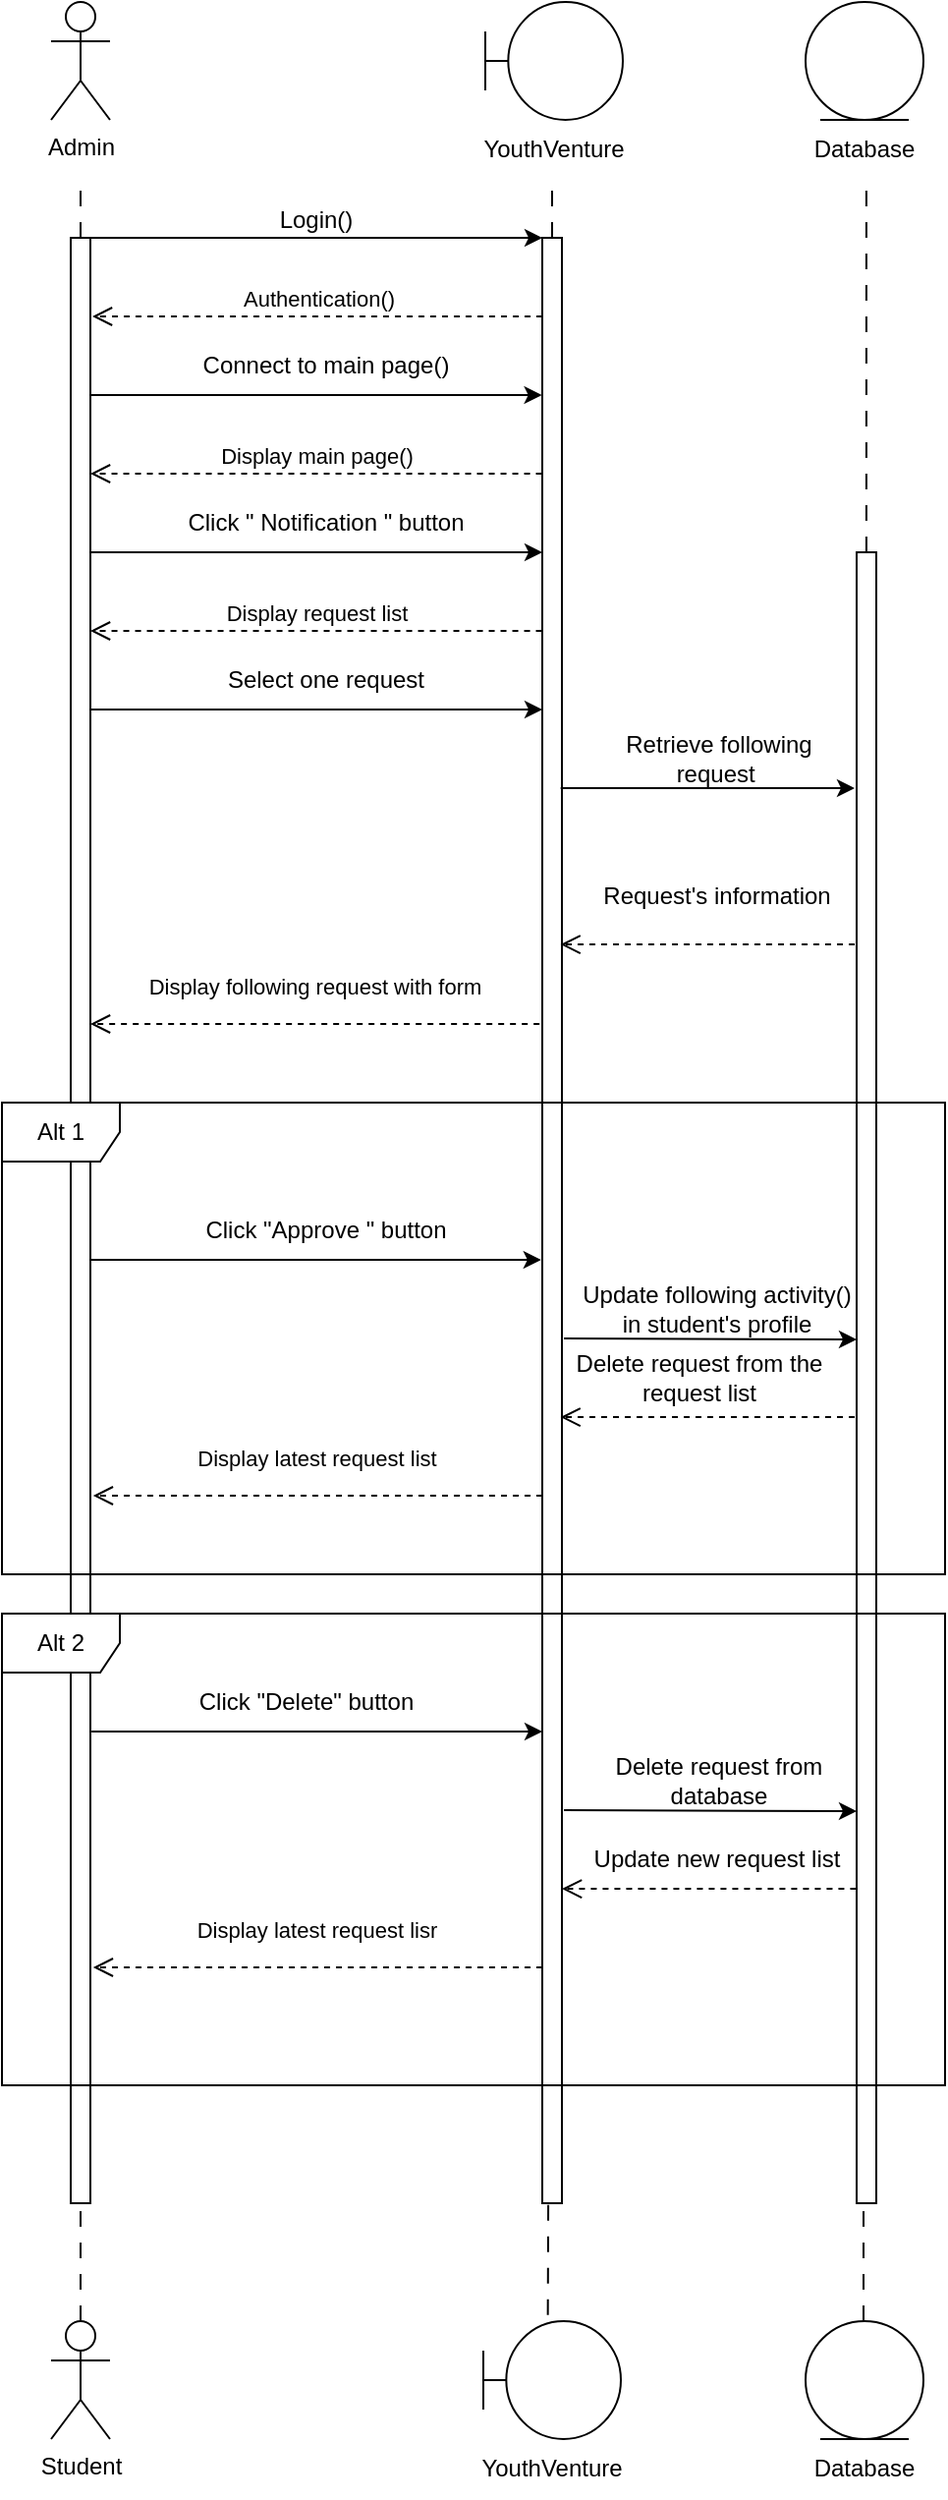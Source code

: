 <mxfile version="22.1.3" type="github">
  <diagram name="Page-1" id="J7j7B-c2FwXUvO951Rl7">
    <mxGraphModel dx="1050" dy="574" grid="1" gridSize="10" guides="1" tooltips="1" connect="1" arrows="1" fold="1" page="1" pageScale="1" pageWidth="850" pageHeight="1100" math="0" shadow="0">
      <root>
        <mxCell id="0" />
        <mxCell id="1" parent="0" />
        <mxCell id="KXjiVAIvMRZ552SahkC5-2" value="Admin" style="shape=umlActor;verticalLabelPosition=bottom;verticalAlign=top;html=1;" parent="1" vertex="1">
          <mxGeometry x="65" y="80" width="30" height="60" as="geometry" />
        </mxCell>
        <mxCell id="KXjiVAIvMRZ552SahkC5-6" value="" style="group" parent="1" vertex="1" connectable="0">
          <mxGeometry x="286" y="80" width="70" height="90" as="geometry" />
        </mxCell>
        <mxCell id="KXjiVAIvMRZ552SahkC5-4" value="" style="shape=umlBoundary;whiteSpace=wrap;html=1;" parent="KXjiVAIvMRZ552SahkC5-6" vertex="1">
          <mxGeometry width="70" height="60" as="geometry" />
        </mxCell>
        <mxCell id="KXjiVAIvMRZ552SahkC5-5" value="YouthVenture" style="text;html=1;strokeColor=none;fillColor=none;align=center;verticalAlign=middle;whiteSpace=wrap;rounded=0;" parent="KXjiVAIvMRZ552SahkC5-6" vertex="1">
          <mxGeometry x="5" y="60" width="60" height="30" as="geometry" />
        </mxCell>
        <mxCell id="KXjiVAIvMRZ552SahkC5-7" value="" style="ellipse;shape=umlEntity;whiteSpace=wrap;html=1;" parent="1" vertex="1">
          <mxGeometry x="449" y="80" width="60" height="60" as="geometry" />
        </mxCell>
        <mxCell id="KXjiVAIvMRZ552SahkC5-8" value="Database" style="text;html=1;strokeColor=none;fillColor=none;align=center;verticalAlign=middle;whiteSpace=wrap;rounded=0;" parent="1" vertex="1">
          <mxGeometry x="449" y="140" width="60" height="30" as="geometry" />
        </mxCell>
        <mxCell id="KXjiVAIvMRZ552SahkC5-9" value="" style="endArrow=none;dashed=1;html=1;rounded=0;strokeWidth=1;dashPattern=8 8;" parent="1" source="KXjiVAIvMRZ552SahkC5-14" edge="1">
          <mxGeometry width="50" height="50" relative="1" as="geometry">
            <mxPoint x="79.5" y="670" as="sourcePoint" />
            <mxPoint x="80" y="170" as="targetPoint" />
          </mxGeometry>
        </mxCell>
        <mxCell id="KXjiVAIvMRZ552SahkC5-11" value="" style="endArrow=none;dashed=1;html=1;rounded=0;strokeWidth=1;dashPattern=8 8;" parent="1" source="KXjiVAIvMRZ552SahkC5-16" edge="1">
          <mxGeometry width="50" height="50" relative="1" as="geometry">
            <mxPoint x="320.74" y="670" as="sourcePoint" />
            <mxPoint x="320" y="170" as="targetPoint" />
          </mxGeometry>
        </mxCell>
        <mxCell id="KXjiVAIvMRZ552SahkC5-12" value="" style="endArrow=none;dashed=1;html=1;rounded=0;strokeWidth=1;dashPattern=8 8;entryX=0.516;entryY=1.043;entryDx=0;entryDy=0;entryPerimeter=0;" parent="1" source="KXjiVAIvMRZ552SahkC5-31" target="KXjiVAIvMRZ552SahkC5-8" edge="1">
          <mxGeometry width="50" height="50" relative="1" as="geometry">
            <mxPoint x="478.74" y="670" as="sourcePoint" />
            <mxPoint x="478.74" y="170" as="targetPoint" />
          </mxGeometry>
        </mxCell>
        <mxCell id="KXjiVAIvMRZ552SahkC5-15" value="" style="endArrow=none;dashed=1;html=1;rounded=0;strokeWidth=1;dashPattern=8 8;" parent="1" source="KXjiVAIvMRZ552SahkC5-62" target="KXjiVAIvMRZ552SahkC5-14" edge="1">
          <mxGeometry width="50" height="50" relative="1" as="geometry">
            <mxPoint x="80" y="960" as="sourcePoint" />
            <mxPoint x="79.5" y="170" as="targetPoint" />
          </mxGeometry>
        </mxCell>
        <mxCell id="KXjiVAIvMRZ552SahkC5-14" value="" style="rounded=0;whiteSpace=wrap;html=1;" parent="1" vertex="1">
          <mxGeometry x="75" y="200" width="10" height="1000" as="geometry" />
        </mxCell>
        <mxCell id="KXjiVAIvMRZ552SahkC5-17" value="" style="endArrow=none;dashed=1;html=1;rounded=0;strokeWidth=1;dashPattern=8 8;exitX=0.469;exitY=-0.053;exitDx=0;exitDy=0;exitPerimeter=0;" parent="1" source="KXjiVAIvMRZ552SahkC5-64" target="KXjiVAIvMRZ552SahkC5-16" edge="1">
          <mxGeometry width="50" height="50" relative="1" as="geometry">
            <mxPoint x="320" y="960" as="sourcePoint" />
            <mxPoint x="320.74" y="170" as="targetPoint" />
          </mxGeometry>
        </mxCell>
        <mxCell id="KXjiVAIvMRZ552SahkC5-16" value="" style="rounded=0;whiteSpace=wrap;html=1;" parent="1" vertex="1">
          <mxGeometry x="315" y="200" width="10" height="1000" as="geometry" />
        </mxCell>
        <mxCell id="KXjiVAIvMRZ552SahkC5-19" value="" style="endArrow=classic;html=1;rounded=0;exitX=1;exitY=0;exitDx=0;exitDy=0;entryX=0;entryY=0;entryDx=0;entryDy=0;" parent="1" source="KXjiVAIvMRZ552SahkC5-14" target="KXjiVAIvMRZ552SahkC5-16" edge="1">
          <mxGeometry width="50" height="50" relative="1" as="geometry">
            <mxPoint x="270" y="390" as="sourcePoint" />
            <mxPoint x="320" y="340" as="targetPoint" />
          </mxGeometry>
        </mxCell>
        <mxCell id="KXjiVAIvMRZ552SahkC5-20" value="Login()" style="text;html=1;strokeColor=none;fillColor=none;align=center;verticalAlign=middle;whiteSpace=wrap;rounded=0;" parent="1" vertex="1">
          <mxGeometry x="170" y="176" width="60" height="30" as="geometry" />
        </mxCell>
        <mxCell id="KXjiVAIvMRZ552SahkC5-25" value="Authentication()" style="html=1;verticalAlign=bottom;endArrow=open;dashed=1;endSize=8;curved=0;rounded=0;entryX=1.019;entryY=0.055;entryDx=0;entryDy=0;entryPerimeter=0;movable=1;resizable=1;rotatable=1;deletable=1;editable=1;locked=0;connectable=1;exitX=-0.081;exitY=0.055;exitDx=0;exitDy=0;exitPerimeter=0;" parent="1" edge="1">
          <mxGeometry x="-0.002" relative="1" as="geometry">
            <mxPoint x="86.0" y="240.0" as="targetPoint" />
            <mxPoint x="315.0" y="240.0" as="sourcePoint" />
            <mxPoint as="offset" />
          </mxGeometry>
        </mxCell>
        <mxCell id="KXjiVAIvMRZ552SahkC5-26" value="" style="endArrow=classic;html=1;rounded=0;exitX=1.019;exitY=0.109;exitDx=0;exitDy=0;exitPerimeter=0;movable=1;resizable=1;rotatable=1;deletable=1;editable=1;locked=0;connectable=1;entryX=-0.019;entryY=0.109;entryDx=0;entryDy=0;entryPerimeter=0;" parent="1" edge="1">
          <mxGeometry width="50" height="50" relative="1" as="geometry">
            <mxPoint x="85.19" y="280" as="sourcePoint" />
            <mxPoint x="314.81" y="280" as="targetPoint" />
          </mxGeometry>
        </mxCell>
        <mxCell id="KXjiVAIvMRZ552SahkC5-27" value="Connect to main page()" style="text;html=1;strokeColor=none;fillColor=none;align=center;verticalAlign=middle;whiteSpace=wrap;rounded=0;movable=1;resizable=1;rotatable=1;deletable=1;editable=1;locked=0;connectable=1;" parent="1" vertex="1">
          <mxGeometry x="135" y="250" width="140" height="30" as="geometry" />
        </mxCell>
        <mxCell id="KXjiVAIvMRZ552SahkC5-28" value="Display main page()" style="html=1;verticalAlign=bottom;endArrow=open;dashed=1;endSize=8;curved=0;rounded=0;entryX=1.004;entryY=0.164;entryDx=0;entryDy=0;entryPerimeter=0;movable=1;resizable=1;rotatable=1;deletable=1;editable=1;locked=0;connectable=1;exitX=-0.019;exitY=0.164;exitDx=0;exitDy=0;exitPerimeter=0;" parent="1" edge="1">
          <mxGeometry relative="1" as="geometry">
            <mxPoint x="85.0" y="320" as="targetPoint" />
            <mxPoint x="314.77" y="320" as="sourcePoint" />
          </mxGeometry>
        </mxCell>
        <mxCell id="KXjiVAIvMRZ552SahkC5-29" value="" style="endArrow=classic;html=1;rounded=0;exitX=0.997;exitY=0.219;exitDx=0;exitDy=0;entryX=-0.029;entryY=0.219;entryDx=0;entryDy=0;exitPerimeter=0;entryPerimeter=0;movable=1;resizable=1;rotatable=1;deletable=1;editable=1;locked=0;connectable=1;" parent="1" edge="1">
          <mxGeometry width="50" height="50" relative="1" as="geometry">
            <mxPoint x="85.26" y="360.0" as="sourcePoint" />
            <mxPoint x="315.0" y="360.0" as="targetPoint" />
          </mxGeometry>
        </mxCell>
        <mxCell id="KXjiVAIvMRZ552SahkC5-30" value="Click &quot; Notification &quot; button" style="text;html=1;strokeColor=none;fillColor=none;align=center;verticalAlign=middle;whiteSpace=wrap;rounded=0;movable=1;resizable=1;rotatable=1;deletable=1;editable=1;locked=0;connectable=1;" parent="1" vertex="1">
          <mxGeometry x="95" y="330" width="220" height="30" as="geometry" />
        </mxCell>
        <mxCell id="KXjiVAIvMRZ552SahkC5-31" value="" style="rounded=0;whiteSpace=wrap;html=1;" parent="1" vertex="1">
          <mxGeometry x="475" y="360" width="10" height="840" as="geometry" />
        </mxCell>
        <mxCell id="KXjiVAIvMRZ552SahkC5-33" value="" style="endArrow=classic;html=1;rounded=0;entryX=0;entryY=0;entryDx=0;entryDy=0;exitX=1.034;exitY=0.274;exitDx=0;exitDy=0;exitPerimeter=0;" parent="1" edge="1">
          <mxGeometry width="50" height="50" relative="1" as="geometry">
            <mxPoint x="324.34" y="480.02" as="sourcePoint" />
            <mxPoint x="474" y="480.0" as="targetPoint" />
          </mxGeometry>
        </mxCell>
        <mxCell id="KXjiVAIvMRZ552SahkC5-34" value="Retrieve following request&amp;nbsp;" style="text;html=1;strokeColor=none;fillColor=none;align=center;verticalAlign=middle;whiteSpace=wrap;rounded=0;" parent="1" vertex="1">
          <mxGeometry x="335" y="450" width="140" height="30" as="geometry" />
        </mxCell>
        <mxCell id="KXjiVAIvMRZ552SahkC5-42" value="" style="html=1;verticalAlign=bottom;endArrow=open;dashed=1;endSize=8;curved=0;rounded=0;exitX=0;exitY=1;exitDx=0;exitDy=0;entryX=1.028;entryY=0.548;entryDx=0;entryDy=0;entryPerimeter=0;" parent="1" edge="1">
          <mxGeometry x="-0.011" y="-10" relative="1" as="geometry">
            <mxPoint x="324.28" y="559.54" as="targetPoint" />
            <mxPoint x="474" y="559.5" as="sourcePoint" />
            <mxPoint as="offset" />
          </mxGeometry>
        </mxCell>
        <mxCell id="KXjiVAIvMRZ552SahkC5-43" value="Display following request with form" style="html=1;verticalAlign=bottom;endArrow=open;dashed=1;endSize=8;curved=0;rounded=0;entryX=1.124;entryY=0.603;entryDx=0;entryDy=0;entryPerimeter=0;movable=1;resizable=1;rotatable=1;deletable=1;editable=1;locked=0;connectable=1;exitX=-0.018;exitY=0.603;exitDx=0;exitDy=0;exitPerimeter=0;" parent="1" edge="1">
          <mxGeometry x="0.006" y="-10" relative="1" as="geometry">
            <mxPoint x="85" y="600" as="targetPoint" />
            <mxPoint x="313.58" y="600" as="sourcePoint" />
            <mxPoint as="offset" />
          </mxGeometry>
        </mxCell>
        <mxCell id="KXjiVAIvMRZ552SahkC5-63" value="" style="group" parent="1" vertex="1" connectable="0">
          <mxGeometry x="285" y="1260" width="70" height="90" as="geometry" />
        </mxCell>
        <mxCell id="KXjiVAIvMRZ552SahkC5-64" value="" style="shape=umlBoundary;whiteSpace=wrap;html=1;" parent="KXjiVAIvMRZ552SahkC5-63" vertex="1">
          <mxGeometry width="70" height="60" as="geometry" />
        </mxCell>
        <mxCell id="KXjiVAIvMRZ552SahkC5-65" value="YouthVenture" style="text;html=1;strokeColor=none;fillColor=none;align=center;verticalAlign=middle;whiteSpace=wrap;rounded=0;" parent="KXjiVAIvMRZ552SahkC5-63" vertex="1">
          <mxGeometry x="5" y="60" width="60" height="30" as="geometry" />
        </mxCell>
        <mxCell id="KXjiVAIvMRZ552SahkC5-67" value="Database" style="text;html=1;strokeColor=none;fillColor=none;align=center;verticalAlign=middle;whiteSpace=wrap;rounded=0;" parent="1" vertex="1">
          <mxGeometry x="449" y="1320" width="60" height="30" as="geometry" />
        </mxCell>
        <mxCell id="KXjiVAIvMRZ552SahkC5-62" value="Student" style="shape=umlActor;verticalLabelPosition=bottom;verticalAlign=top;html=1;" parent="1" vertex="1">
          <mxGeometry x="65" y="1260" width="30" height="60" as="geometry" />
        </mxCell>
        <mxCell id="KXjiVAIvMRZ552SahkC5-66" value="" style="ellipse;shape=umlEntity;whiteSpace=wrap;html=1;" parent="1" vertex="1">
          <mxGeometry x="449" y="1260" width="60" height="60" as="geometry" />
        </mxCell>
        <mxCell id="OP1_KW03O0YiUZWjW9zB-6" value="Request&#39;s information" style="text;html=1;strokeColor=none;fillColor=none;align=center;verticalAlign=middle;whiteSpace=wrap;rounded=0;" parent="1" vertex="1">
          <mxGeometry x="334" y="520" width="140" height="30" as="geometry" />
        </mxCell>
        <mxCell id="OP1_KW03O0YiUZWjW9zB-7" value="Click &quot;Approve &quot; button" style="text;html=1;strokeColor=none;fillColor=none;align=center;verticalAlign=middle;whiteSpace=wrap;rounded=0;movable=1;resizable=1;rotatable=1;deletable=1;editable=1;locked=0;connectable=1;" parent="1" vertex="1">
          <mxGeometry x="95" y="690" width="220" height="30" as="geometry" />
        </mxCell>
        <mxCell id="OP1_KW03O0YiUZWjW9zB-8" value="" style="endArrow=classic;html=1;rounded=0;exitX=1.02;exitY=0.712;exitDx=0;exitDy=0;exitPerimeter=0;entryX=-0.04;entryY=0.712;entryDx=0;entryDy=0;entryPerimeter=0;movable=1;resizable=1;rotatable=1;deletable=1;editable=1;locked=0;connectable=1;" parent="1" edge="1">
          <mxGeometry width="50" height="50" relative="1" as="geometry">
            <mxPoint x="85.0" y="720" as="sourcePoint" />
            <mxPoint x="314.4" y="720" as="targetPoint" />
          </mxGeometry>
        </mxCell>
        <mxCell id="OP1_KW03O0YiUZWjW9zB-9" value="Update following activity() in student&#39;s profile" style="text;html=1;strokeColor=none;fillColor=none;align=center;verticalAlign=middle;whiteSpace=wrap;rounded=0;" parent="1" vertex="1">
          <mxGeometry x="334" y="730" width="140" height="30" as="geometry" />
        </mxCell>
        <mxCell id="OP1_KW03O0YiUZWjW9zB-10" value="" style="endArrow=classic;html=1;rounded=0;entryX=0;entryY=0;entryDx=0;entryDy=0;movable=1;resizable=1;rotatable=1;deletable=1;editable=1;locked=0;connectable=1;exitX=1;exitY=0.739;exitDx=0;exitDy=0;exitPerimeter=0;" parent="1" edge="1">
          <mxGeometry width="50" height="50" relative="1" as="geometry">
            <mxPoint x="326" y="760" as="sourcePoint" />
            <mxPoint x="475" y="760.53" as="targetPoint" />
          </mxGeometry>
        </mxCell>
        <mxCell id="OP1_KW03O0YiUZWjW9zB-21" value="Display request list" style="html=1;verticalAlign=bottom;endArrow=open;dashed=1;endSize=8;curved=0;rounded=0;entryX=1.004;entryY=0.164;entryDx=0;entryDy=0;entryPerimeter=0;movable=1;resizable=1;rotatable=1;deletable=1;editable=1;locked=0;connectable=1;exitX=-0.019;exitY=0.164;exitDx=0;exitDy=0;exitPerimeter=0;" parent="1" edge="1">
          <mxGeometry relative="1" as="geometry">
            <mxPoint x="85.0" y="400" as="targetPoint" />
            <mxPoint x="314.77" y="400" as="sourcePoint" />
          </mxGeometry>
        </mxCell>
        <mxCell id="OP1_KW03O0YiUZWjW9zB-22" value="" style="endArrow=classic;html=1;rounded=0;exitX=1.019;exitY=0.109;exitDx=0;exitDy=0;exitPerimeter=0;movable=1;resizable=1;rotatable=1;deletable=1;editable=1;locked=0;connectable=1;entryX=-0.019;entryY=0.109;entryDx=0;entryDy=0;entryPerimeter=0;" parent="1" edge="1">
          <mxGeometry width="50" height="50" relative="1" as="geometry">
            <mxPoint x="85.38" y="440" as="sourcePoint" />
            <mxPoint x="315.0" y="440" as="targetPoint" />
          </mxGeometry>
        </mxCell>
        <mxCell id="OP1_KW03O0YiUZWjW9zB-23" value="Select one request" style="text;html=1;strokeColor=none;fillColor=none;align=center;verticalAlign=middle;whiteSpace=wrap;rounded=0;movable=1;resizable=1;rotatable=1;deletable=1;editable=1;locked=0;connectable=1;" parent="1" vertex="1">
          <mxGeometry x="95" y="410" width="220" height="30" as="geometry" />
        </mxCell>
        <mxCell id="OP1_KW03O0YiUZWjW9zB-26" value="" style="html=1;verticalAlign=bottom;endArrow=open;dashed=1;endSize=8;curved=0;rounded=0;exitX=0;exitY=1;exitDx=0;exitDy=0;entryX=1.028;entryY=0.548;entryDx=0;entryDy=0;entryPerimeter=0;" parent="1" edge="1">
          <mxGeometry x="-0.011" y="-10" relative="1" as="geometry">
            <mxPoint x="324.28" y="800.04" as="targetPoint" />
            <mxPoint x="474" y="800.0" as="sourcePoint" />
            <mxPoint as="offset" />
          </mxGeometry>
        </mxCell>
        <mxCell id="OP1_KW03O0YiUZWjW9zB-27" value="Delete request from the request list" style="text;html=1;strokeColor=none;fillColor=none;align=center;verticalAlign=middle;whiteSpace=wrap;rounded=0;" parent="1" vertex="1">
          <mxGeometry x="325" y="765" width="140" height="30" as="geometry" />
        </mxCell>
        <mxCell id="PbRG25bCqrx1Viw7rPLy-2" value="Alt 1" style="shape=umlFrame;whiteSpace=wrap;html=1;pointerEvents=0;" vertex="1" parent="1">
          <mxGeometry x="40" y="640" width="480" height="240" as="geometry" />
        </mxCell>
        <mxCell id="PbRG25bCqrx1Viw7rPLy-4" value="Display latest request list" style="html=1;verticalAlign=bottom;endArrow=open;dashed=1;endSize=8;curved=0;rounded=0;entryX=1.124;entryY=0.603;entryDx=0;entryDy=0;entryPerimeter=0;movable=1;resizable=1;rotatable=1;deletable=1;editable=1;locked=0;connectable=1;exitX=-0.018;exitY=0.603;exitDx=0;exitDy=0;exitPerimeter=0;" edge="1" parent="1">
          <mxGeometry x="0.006" y="-10" relative="1" as="geometry">
            <mxPoint x="86.42" y="840" as="targetPoint" />
            <mxPoint x="315.0" y="840" as="sourcePoint" />
            <mxPoint as="offset" />
          </mxGeometry>
        </mxCell>
        <mxCell id="PbRG25bCqrx1Viw7rPLy-5" value="Alt 2" style="shape=umlFrame;whiteSpace=wrap;html=1;pointerEvents=0;" vertex="1" parent="1">
          <mxGeometry x="40" y="900" width="480" height="240" as="geometry" />
        </mxCell>
        <mxCell id="PbRG25bCqrx1Viw7rPLy-7" value="" style="endArrow=none;dashed=1;html=1;rounded=0;strokeWidth=1;dashPattern=8 8;" edge="1" parent="1">
          <mxGeometry width="50" height="50" relative="1" as="geometry">
            <mxPoint x="478.5" y="1260" as="sourcePoint" />
            <mxPoint x="478.5" y="1200" as="targetPoint" />
          </mxGeometry>
        </mxCell>
        <mxCell id="PbRG25bCqrx1Viw7rPLy-8" value="Click &quot;Delete&quot; button" style="text;html=1;strokeColor=none;fillColor=none;align=center;verticalAlign=middle;whiteSpace=wrap;rounded=0;movable=1;resizable=1;rotatable=1;deletable=1;editable=1;locked=0;connectable=1;" vertex="1" parent="1">
          <mxGeometry x="85" y="930" width="220" height="30" as="geometry" />
        </mxCell>
        <mxCell id="PbRG25bCqrx1Viw7rPLy-9" value="" style="endArrow=classic;html=1;rounded=0;exitX=1.02;exitY=0.712;exitDx=0;exitDy=0;exitPerimeter=0;entryX=-0.04;entryY=0.712;entryDx=0;entryDy=0;entryPerimeter=0;movable=1;resizable=1;rotatable=1;deletable=1;editable=1;locked=0;connectable=1;" edge="1" parent="1">
          <mxGeometry width="50" height="50" relative="1" as="geometry">
            <mxPoint x="85.6" y="960" as="sourcePoint" />
            <mxPoint x="315.0" y="960" as="targetPoint" />
          </mxGeometry>
        </mxCell>
        <mxCell id="PbRG25bCqrx1Viw7rPLy-10" value="Delete request from database" style="text;html=1;strokeColor=none;fillColor=none;align=center;verticalAlign=middle;whiteSpace=wrap;rounded=0;" vertex="1" parent="1">
          <mxGeometry x="335" y="970" width="140" height="30" as="geometry" />
        </mxCell>
        <mxCell id="PbRG25bCqrx1Viw7rPLy-11" value="" style="endArrow=classic;html=1;rounded=0;entryX=0;entryY=0;entryDx=0;entryDy=0;movable=1;resizable=1;rotatable=1;deletable=1;editable=1;locked=0;connectable=1;exitX=1;exitY=0.739;exitDx=0;exitDy=0;exitPerimeter=0;" edge="1" parent="1">
          <mxGeometry width="50" height="50" relative="1" as="geometry">
            <mxPoint x="326" y="1000" as="sourcePoint" />
            <mxPoint x="475" y="1000.53" as="targetPoint" />
          </mxGeometry>
        </mxCell>
        <mxCell id="PbRG25bCqrx1Viw7rPLy-12" value="" style="html=1;verticalAlign=bottom;endArrow=open;dashed=1;endSize=8;curved=0;rounded=0;exitX=0;exitY=1;exitDx=0;exitDy=0;entryX=1.028;entryY=0.548;entryDx=0;entryDy=0;entryPerimeter=0;" edge="1" parent="1">
          <mxGeometry x="-0.011" y="-10" relative="1" as="geometry">
            <mxPoint x="325" y="1040.04" as="targetPoint" />
            <mxPoint x="474.72" y="1040.0" as="sourcePoint" />
            <mxPoint as="offset" />
          </mxGeometry>
        </mxCell>
        <mxCell id="PbRG25bCqrx1Viw7rPLy-13" value="Update new request list" style="text;html=1;strokeColor=none;fillColor=none;align=center;verticalAlign=middle;whiteSpace=wrap;rounded=0;" vertex="1" parent="1">
          <mxGeometry x="334" y="1010" width="140" height="30" as="geometry" />
        </mxCell>
        <mxCell id="PbRG25bCqrx1Viw7rPLy-14" value="Display latest request lisr" style="html=1;verticalAlign=bottom;endArrow=open;dashed=1;endSize=8;curved=0;rounded=0;entryX=1.124;entryY=0.603;entryDx=0;entryDy=0;entryPerimeter=0;movable=1;resizable=1;rotatable=1;deletable=1;editable=1;locked=0;connectable=1;exitX=-0.018;exitY=0.603;exitDx=0;exitDy=0;exitPerimeter=0;" edge="1" parent="1">
          <mxGeometry x="0.006" y="-10" relative="1" as="geometry">
            <mxPoint x="86.42" y="1080" as="targetPoint" />
            <mxPoint x="315.0" y="1080" as="sourcePoint" />
            <mxPoint as="offset" />
          </mxGeometry>
        </mxCell>
      </root>
    </mxGraphModel>
  </diagram>
</mxfile>
